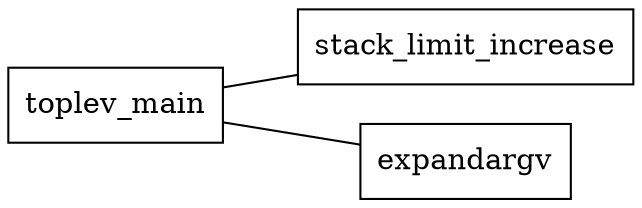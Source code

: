 graph G{
    node[shape=record];
    rankdir=LR;
    main[label="toplev_main"];
    main -- {stack_limit_increase expandargv};
}